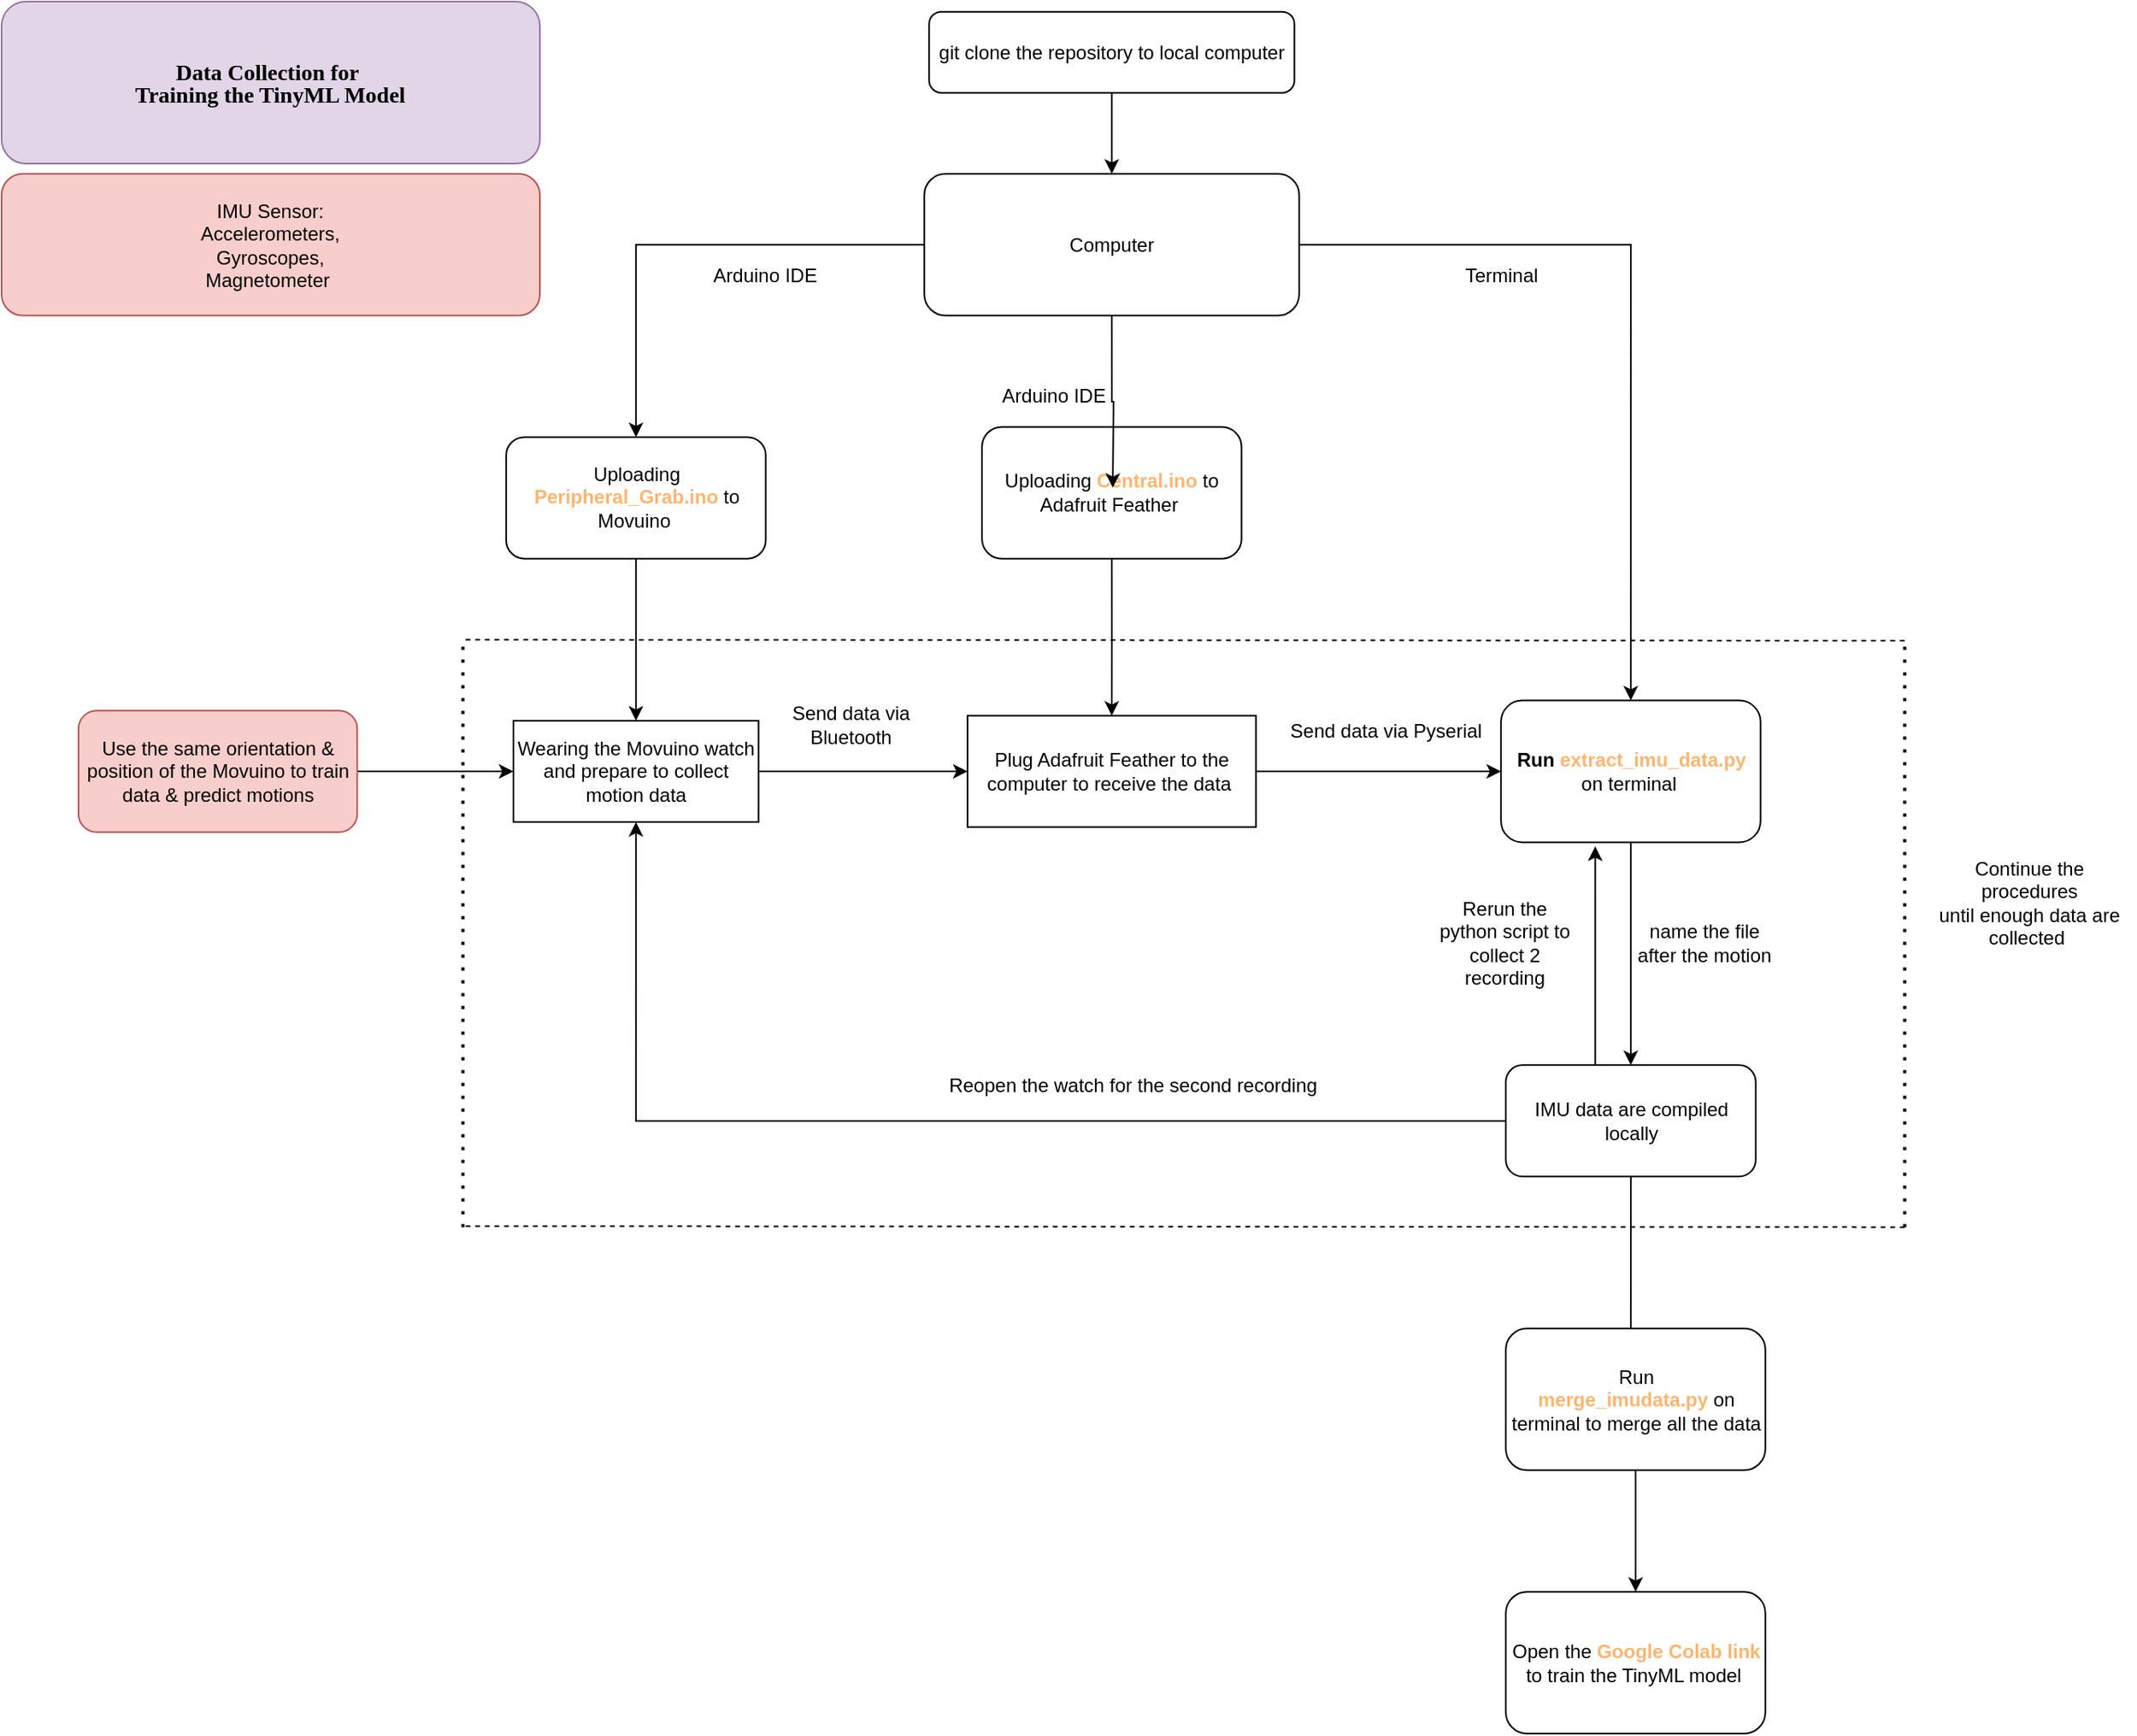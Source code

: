 <mxfile version="14.7.8" type="github">
  <diagram id="C5RBs43oDa-KdzZeNtuy" name="Page-1">
    <mxGraphModel dx="2965" dy="1535" grid="1" gridSize="10" guides="1" tooltips="1" connect="1" arrows="1" fold="1" page="1" pageScale="1" pageWidth="827" pageHeight="1169" math="0" shadow="0">
      <root>
        <mxCell id="WIyWlLk6GJQsqaUBKTNV-0" />
        <mxCell id="WIyWlLk6GJQsqaUBKTNV-1" parent="WIyWlLk6GJQsqaUBKTNV-0" />
        <mxCell id="pghVtkkaWaZ8QIK8cxO6-49" value="" style="group" vertex="1" connectable="0" parent="WIyWlLk6GJQsqaUBKTNV-1">
          <mxGeometry x="180" y="40" width="1330" height="1080" as="geometry" />
        </mxCell>
        <mxCell id="WIyWlLk6GJQsqaUBKTNV-3" value="Uploading &lt;font color=&quot;#ffb570&quot;&gt;&lt;b&gt;Peripheral_Grab.ino&lt;/b&gt;&lt;/font&gt; to Movuino&amp;nbsp;" style="rounded=1;whiteSpace=wrap;html=1;fontSize=12;glass=0;strokeWidth=1;shadow=0;" parent="pghVtkkaWaZ8QIK8cxO6-49" vertex="1">
          <mxGeometry x="314.527" y="271.579" width="161.757" height="75.789" as="geometry" />
        </mxCell>
        <mxCell id="l8oqYocbX1GZS1B2UIZt-2" value="&lt;blockquote style=&quot;line-height: 90% ; font-size: 14px&quot;&gt;&lt;b&gt;&lt;font style=&quot;font-size: 14px&quot;&gt;&lt;font style=&quot;font-size: 14px&quot; face=&quot;Lucida Console&quot;&gt;Data Collection for&amp;nbsp;&lt;br&gt;&lt;/font&gt;&lt;/font&gt;&lt;font style=&quot;font-size: 14px&quot;&gt;&lt;font style=&quot;font-size: 14px&quot; face=&quot;Lucida Console&quot;&gt;Training the TinyML Model&lt;/font&gt;&lt;/font&gt;&lt;br&gt;&lt;/b&gt;&lt;/blockquote&gt;" style="rounded=1;whiteSpace=wrap;html=1;fillColor=#e1d5e7;strokeColor=#9673a6;labelPosition=center;verticalLabelPosition=middle;align=center;verticalAlign=middle;spacing=4;spacingTop=0;spacingLeft=0;" parent="pghVtkkaWaZ8QIK8cxO6-49" vertex="1">
          <mxGeometry width="335.495" height="101.053" as="geometry" />
        </mxCell>
        <mxCell id="l8oqYocbX1GZS1B2UIZt-4" value="Wearing the Movuino watch and prepare to collect motion data" style="rounded=0;whiteSpace=wrap;html=1;" parent="pghVtkkaWaZ8QIK8cxO6-49" vertex="1">
          <mxGeometry x="319.02" y="448.421" width="152.77" height="63.158" as="geometry" />
        </mxCell>
        <mxCell id="pghVtkkaWaZ8QIK8cxO6-14" style="edgeStyle=orthogonalEdgeStyle;rounded=0;orthogonalLoop=1;jettySize=auto;html=1;exitX=0.5;exitY=1;exitDx=0;exitDy=0;entryX=0.5;entryY=0;entryDx=0;entryDy=0;" edge="1" parent="pghVtkkaWaZ8QIK8cxO6-49" source="WIyWlLk6GJQsqaUBKTNV-3" target="l8oqYocbX1GZS1B2UIZt-4">
          <mxGeometry relative="1" as="geometry" />
        </mxCell>
        <mxCell id="l8oqYocbX1GZS1B2UIZt-12" value="IMU Sensor:&lt;br&gt;Accelerometers,&lt;br&gt;Gyroscopes,&lt;br&gt;Magnetometer&amp;nbsp;" style="rounded=1;whiteSpace=wrap;html=1;fillColor=#f8cecc;strokeColor=#b85450;" parent="pghVtkkaWaZ8QIK8cxO6-49" vertex="1">
          <mxGeometry y="107.368" width="335.495" height="88.421" as="geometry" />
        </mxCell>
        <mxCell id="wSktirITTQsZBVln2ylv-20" style="edgeStyle=orthogonalEdgeStyle;rounded=0;orthogonalLoop=1;jettySize=auto;html=1;entryX=0;entryY=0.5;entryDx=0;entryDy=0;" parent="pghVtkkaWaZ8QIK8cxO6-49" source="l8oqYocbX1GZS1B2UIZt-14" target="l8oqYocbX1GZS1B2UIZt-4" edge="1">
          <mxGeometry relative="1" as="geometry" />
        </mxCell>
        <mxCell id="l8oqYocbX1GZS1B2UIZt-14" value="Use the same orientation &amp;amp; position of the Movuino to train data &amp;amp; predict motions" style="rounded=1;whiteSpace=wrap;html=1;fillColor=#f8cecc;strokeColor=#b85450;" parent="pghVtkkaWaZ8QIK8cxO6-49" vertex="1">
          <mxGeometry x="47.928" y="442.105" width="173.739" height="75.789" as="geometry" />
        </mxCell>
        <mxCell id="wSktirITTQsZBVln2ylv-2" value="Uploading &lt;font color=&quot;#ffb570&quot;&gt;&lt;b&gt;Central.ino&lt;/b&gt;&lt;/font&gt; to Adafruit Feather&amp;nbsp;" style="rounded=1;whiteSpace=wrap;html=1;fontSize=12;glass=0;strokeWidth=1;shadow=0;" parent="pghVtkkaWaZ8QIK8cxO6-49" vertex="1">
          <mxGeometry x="611.081" y="265.263" width="161.757" height="82.105" as="geometry" />
        </mxCell>
        <mxCell id="wSktirITTQsZBVln2ylv-3" value="&lt;b&gt;Run &lt;font color=&quot;#ffb570&quot;&gt;extract_imu_data.py&lt;/font&gt;&lt;/b&gt;&lt;br&gt;on terminal&amp;nbsp;" style="rounded=1;whiteSpace=wrap;html=1;fontSize=12;glass=0;strokeWidth=1;shadow=0;" parent="pghVtkkaWaZ8QIK8cxO6-49" vertex="1">
          <mxGeometry x="934.595" y="435.789" width="161.757" height="88.421" as="geometry" />
        </mxCell>
        <mxCell id="wSktirITTQsZBVln2ylv-7" value="Send data via&lt;br&gt;Bluetooth" style="text;html=1;align=center;verticalAlign=middle;resizable=0;points=[];autosize=1;strokeColor=none;" parent="pghVtkkaWaZ8QIK8cxO6-49" vertex="1">
          <mxGeometry x="484.072" y="435.789" width="90" height="30" as="geometry" />
        </mxCell>
        <mxCell id="wSktirITTQsZBVln2ylv-10" value="Send data via Pyserial" style="text;html=1;strokeColor=none;fillColor=none;align=center;verticalAlign=middle;whiteSpace=wrap;rounded=0;" parent="pghVtkkaWaZ8QIK8cxO6-49" vertex="1">
          <mxGeometry x="790.811" y="442.105" width="143.784" height="25.263" as="geometry" />
        </mxCell>
        <mxCell id="wSktirITTQsZBVln2ylv-13" style="edgeStyle=orthogonalEdgeStyle;rounded=0;orthogonalLoop=1;jettySize=auto;html=1;entryX=0.5;entryY=0;entryDx=0;entryDy=0;" parent="pghVtkkaWaZ8QIK8cxO6-49" source="wSktirITTQsZBVln2ylv-12" target="wSktirITTQsZBVln2ylv-3" edge="1">
          <mxGeometry relative="1" as="geometry" />
        </mxCell>
        <mxCell id="wSktirITTQsZBVln2ylv-15" style="edgeStyle=orthogonalEdgeStyle;rounded=0;orthogonalLoop=1;jettySize=auto;html=1;" parent="pghVtkkaWaZ8QIK8cxO6-49" source="wSktirITTQsZBVln2ylv-12" target="WIyWlLk6GJQsqaUBKTNV-3" edge="1">
          <mxGeometry relative="1" as="geometry" />
        </mxCell>
        <mxCell id="wSktirITTQsZBVln2ylv-17" style="edgeStyle=orthogonalEdgeStyle;rounded=0;orthogonalLoop=1;jettySize=auto;html=1;exitX=0.5;exitY=1;exitDx=0;exitDy=0;" parent="pghVtkkaWaZ8QIK8cxO6-49" source="wSktirITTQsZBVln2ylv-12" edge="1">
          <mxGeometry relative="1" as="geometry">
            <mxPoint x="692.559" y="303.158" as="targetPoint" />
          </mxGeometry>
        </mxCell>
        <mxCell id="wSktirITTQsZBVln2ylv-12" value="Computer" style="rounded=1;whiteSpace=wrap;html=1;fontSize=12;glass=0;strokeWidth=1;shadow=0;" parent="pghVtkkaWaZ8QIK8cxO6-49" vertex="1">
          <mxGeometry x="575.135" y="107.368" width="233.649" height="88.421" as="geometry" />
        </mxCell>
        <mxCell id="wSktirITTQsZBVln2ylv-14" value="Terminal" style="text;html=1;strokeColor=none;fillColor=none;align=center;verticalAlign=middle;whiteSpace=wrap;rounded=0;" parent="pghVtkkaWaZ8QIK8cxO6-49" vertex="1">
          <mxGeometry x="898.649" y="157.895" width="71.892" height="25.263" as="geometry" />
        </mxCell>
        <mxCell id="wSktirITTQsZBVln2ylv-18" value="Arduino IDE" style="text;html=1;strokeColor=none;fillColor=none;align=center;verticalAlign=middle;whiteSpace=wrap;rounded=0;" parent="pghVtkkaWaZ8QIK8cxO6-49" vertex="1">
          <mxGeometry x="440.338" y="157.895" width="71.892" height="25.263" as="geometry" />
        </mxCell>
        <mxCell id="wSktirITTQsZBVln2ylv-19" value="Arduino IDE" style="text;html=1;strokeColor=none;fillColor=none;align=center;verticalAlign=middle;whiteSpace=wrap;rounded=0;" parent="pghVtkkaWaZ8QIK8cxO6-49" vertex="1">
          <mxGeometry x="620.068" y="233.684" width="71.892" height="25.263" as="geometry" />
        </mxCell>
        <mxCell id="pghVtkkaWaZ8QIK8cxO6-48" style="edgeStyle=orthogonalEdgeStyle;rounded=0;orthogonalLoop=1;jettySize=auto;html=1;entryX=0.5;entryY=0;entryDx=0;entryDy=0;" edge="1" parent="pghVtkkaWaZ8QIK8cxO6-49" source="wSktirITTQsZBVln2ylv-24" target="wSktirITTQsZBVln2ylv-12">
          <mxGeometry relative="1" as="geometry" />
        </mxCell>
        <mxCell id="wSktirITTQsZBVln2ylv-24" value="git clone the repository to local computer" style="rounded=1;whiteSpace=wrap;html=1;" parent="pghVtkkaWaZ8QIK8cxO6-49" vertex="1">
          <mxGeometry x="578.131" y="6.316" width="227.658" height="50.526" as="geometry" />
        </mxCell>
        <mxCell id="pghVtkkaWaZ8QIK8cxO6-19" style="edgeStyle=orthogonalEdgeStyle;rounded=0;orthogonalLoop=1;jettySize=auto;html=1;entryX=0.363;entryY=1.029;entryDx=0;entryDy=0;entryPerimeter=0;" edge="1" parent="pghVtkkaWaZ8QIK8cxO6-49" source="pghVtkkaWaZ8QIK8cxO6-0" target="wSktirITTQsZBVln2ylv-3">
          <mxGeometry relative="1" as="geometry">
            <Array as="points">
              <mxPoint x="993.306" y="637.895" />
              <mxPoint x="993.306" y="637.895" />
            </Array>
          </mxGeometry>
        </mxCell>
        <mxCell id="pghVtkkaWaZ8QIK8cxO6-23" style="edgeStyle=orthogonalEdgeStyle;rounded=0;orthogonalLoop=1;jettySize=auto;html=1;entryX=0.5;entryY=1;entryDx=0;entryDy=0;" edge="1" parent="pghVtkkaWaZ8QIK8cxO6-49" source="pghVtkkaWaZ8QIK8cxO6-0" target="l8oqYocbX1GZS1B2UIZt-4">
          <mxGeometry relative="1" as="geometry" />
        </mxCell>
        <mxCell id="pghVtkkaWaZ8QIK8cxO6-42" style="edgeStyle=orthogonalEdgeStyle;rounded=0;orthogonalLoop=1;jettySize=auto;html=1;" edge="1" parent="pghVtkkaWaZ8QIK8cxO6-49" source="pghVtkkaWaZ8QIK8cxO6-0">
          <mxGeometry relative="1" as="geometry">
            <mxPoint x="1015.473" y="852.632" as="targetPoint" />
          </mxGeometry>
        </mxCell>
        <mxCell id="pghVtkkaWaZ8QIK8cxO6-0" value="IMU data are compiled locally" style="rounded=1;whiteSpace=wrap;html=1;" vertex="1" parent="pghVtkkaWaZ8QIK8cxO6-49">
          <mxGeometry x="937.59" y="663.158" width="155.766" height="69.474" as="geometry" />
        </mxCell>
        <mxCell id="pghVtkkaWaZ8QIK8cxO6-1" style="edgeStyle=orthogonalEdgeStyle;rounded=0;orthogonalLoop=1;jettySize=auto;html=1;entryX=0.5;entryY=0;entryDx=0;entryDy=0;" edge="1" parent="pghVtkkaWaZ8QIK8cxO6-49" source="wSktirITTQsZBVln2ylv-3" target="pghVtkkaWaZ8QIK8cxO6-0">
          <mxGeometry relative="1" as="geometry" />
        </mxCell>
        <mxCell id="pghVtkkaWaZ8QIK8cxO6-25" style="edgeStyle=orthogonalEdgeStyle;rounded=0;orthogonalLoop=1;jettySize=auto;html=1;entryX=0;entryY=0.5;entryDx=0;entryDy=0;" edge="1" parent="pghVtkkaWaZ8QIK8cxO6-49" source="pghVtkkaWaZ8QIK8cxO6-10" target="wSktirITTQsZBVln2ylv-3">
          <mxGeometry relative="1" as="geometry" />
        </mxCell>
        <mxCell id="pghVtkkaWaZ8QIK8cxO6-10" value="Plug Adafruit Feather to the computer to receive the data&amp;nbsp;" style="rounded=0;whiteSpace=wrap;html=1;" vertex="1" parent="pghVtkkaWaZ8QIK8cxO6-49">
          <mxGeometry x="602.095" y="445.263" width="179.73" height="69.474" as="geometry" />
        </mxCell>
        <mxCell id="pghVtkkaWaZ8QIK8cxO6-15" style="edgeStyle=orthogonalEdgeStyle;rounded=0;orthogonalLoop=1;jettySize=auto;html=1;entryX=0;entryY=0.5;entryDx=0;entryDy=0;" edge="1" parent="pghVtkkaWaZ8QIK8cxO6-49" source="l8oqYocbX1GZS1B2UIZt-4" target="pghVtkkaWaZ8QIK8cxO6-10">
          <mxGeometry relative="1" as="geometry" />
        </mxCell>
        <mxCell id="pghVtkkaWaZ8QIK8cxO6-13" style="edgeStyle=orthogonalEdgeStyle;rounded=0;orthogonalLoop=1;jettySize=auto;html=1;exitX=0.5;exitY=1;exitDx=0;exitDy=0;" edge="1" parent="pghVtkkaWaZ8QIK8cxO6-49" source="wSktirITTQsZBVln2ylv-2" target="pghVtkkaWaZ8QIK8cxO6-10">
          <mxGeometry relative="1" as="geometry" />
        </mxCell>
        <mxCell id="pghVtkkaWaZ8QIK8cxO6-17" value="name the file after the motion" style="text;html=1;strokeColor=none;fillColor=none;align=center;verticalAlign=middle;whiteSpace=wrap;rounded=0;" vertex="1" parent="pghVtkkaWaZ8QIK8cxO6-49">
          <mxGeometry x="1018.468" y="574.737" width="86.869" height="25.263" as="geometry" />
        </mxCell>
        <mxCell id="pghVtkkaWaZ8QIK8cxO6-20" value="Rerun the python script to collect 2 recording" style="text;html=1;strokeColor=none;fillColor=none;align=center;verticalAlign=middle;whiteSpace=wrap;rounded=0;" vertex="1" parent="pghVtkkaWaZ8QIK8cxO6-49">
          <mxGeometry x="895.054" y="574.737" width="83.874" height="25.263" as="geometry" />
        </mxCell>
        <mxCell id="pghVtkkaWaZ8QIK8cxO6-24" value="Reopen the watch for the second recording&amp;nbsp;" style="text;html=1;strokeColor=none;fillColor=none;align=center;verticalAlign=middle;whiteSpace=wrap;rounded=0;" vertex="1" parent="pghVtkkaWaZ8QIK8cxO6-49">
          <mxGeometry x="575.135" y="663.158" width="263.604" height="25.263" as="geometry" />
        </mxCell>
        <mxCell id="pghVtkkaWaZ8QIK8cxO6-35" value="" style="endArrow=none;dashed=1;html=1;" edge="1" parent="pghVtkkaWaZ8QIK8cxO6-49">
          <mxGeometry width="50" height="50" relative="1" as="geometry">
            <mxPoint x="1186.216" y="764.211" as="sourcePoint" />
            <mxPoint x="287.568" y="763.579" as="targetPoint" />
          </mxGeometry>
        </mxCell>
        <mxCell id="pghVtkkaWaZ8QIK8cxO6-36" value="" style="endArrow=none;dashed=1;html=1;" edge="1" parent="pghVtkkaWaZ8QIK8cxO6-49">
          <mxGeometry width="50" height="50" relative="1" as="geometry">
            <mxPoint x="1186.216" y="398.526" as="sourcePoint" />
            <mxPoint x="287.568" y="397.895" as="targetPoint" />
          </mxGeometry>
        </mxCell>
        <mxCell id="pghVtkkaWaZ8QIK8cxO6-37" value="" style="endArrow=none;dashed=1;html=1;dashPattern=1 3;strokeWidth=2;" edge="1" parent="pghVtkkaWaZ8QIK8cxO6-49">
          <mxGeometry width="50" height="50" relative="1" as="geometry">
            <mxPoint x="1186.216" y="764.211" as="sourcePoint" />
            <mxPoint x="1186.216" y="397.895" as="targetPoint" />
          </mxGeometry>
        </mxCell>
        <mxCell id="pghVtkkaWaZ8QIK8cxO6-38" value="" style="endArrow=none;dashed=1;html=1;dashPattern=1 3;strokeWidth=2;" edge="1" parent="pghVtkkaWaZ8QIK8cxO6-49">
          <mxGeometry width="50" height="50" relative="1" as="geometry">
            <mxPoint x="287.568" y="764.211" as="sourcePoint" />
            <mxPoint x="287.568" y="397.895" as="targetPoint" />
          </mxGeometry>
        </mxCell>
        <mxCell id="pghVtkkaWaZ8QIK8cxO6-39" value="Continue the procedures&lt;br&gt;until enough data are collected&amp;nbsp;" style="text;html=1;strokeColor=none;fillColor=none;align=center;verticalAlign=middle;whiteSpace=wrap;rounded=0;glass=0;" vertex="1" parent="pghVtkkaWaZ8QIK8cxO6-49">
          <mxGeometry x="1198.198" y="498.947" width="131.802" height="126.316" as="geometry" />
        </mxCell>
        <mxCell id="pghVtkkaWaZ8QIK8cxO6-44" value="Run&lt;br&gt;&lt;b&gt;&lt;font color=&quot;#ffb570&quot;&gt;merge_imudata.py&lt;/font&gt;&lt;/b&gt; on terminal to merge all the data" style="rounded=1;whiteSpace=wrap;html=1;fontSize=12;glass=0;strokeWidth=1;shadow=0;" vertex="1" parent="pghVtkkaWaZ8QIK8cxO6-49">
          <mxGeometry x="937.59" y="827.368" width="161.757" height="88.421" as="geometry" />
        </mxCell>
        <mxCell id="pghVtkkaWaZ8QIK8cxO6-45" value="Open the &lt;b&gt;&lt;font color=&quot;#ffb570&quot;&gt;Google Colab link&lt;/font&gt;&lt;/b&gt; to train the TinyML model&amp;nbsp;" style="rounded=1;whiteSpace=wrap;html=1;fontSize=12;glass=0;strokeWidth=1;shadow=0;" vertex="1" parent="pghVtkkaWaZ8QIK8cxO6-49">
          <mxGeometry x="937.59" y="991.579" width="161.757" height="88.421" as="geometry" />
        </mxCell>
        <mxCell id="pghVtkkaWaZ8QIK8cxO6-46" style="edgeStyle=orthogonalEdgeStyle;rounded=0;orthogonalLoop=1;jettySize=auto;html=1;exitX=0.5;exitY=1;exitDx=0;exitDy=0;entryX=0.5;entryY=0;entryDx=0;entryDy=0;" edge="1" parent="pghVtkkaWaZ8QIK8cxO6-49" source="pghVtkkaWaZ8QIK8cxO6-44" target="pghVtkkaWaZ8QIK8cxO6-45">
          <mxGeometry relative="1" as="geometry" />
        </mxCell>
      </root>
    </mxGraphModel>
  </diagram>
</mxfile>
